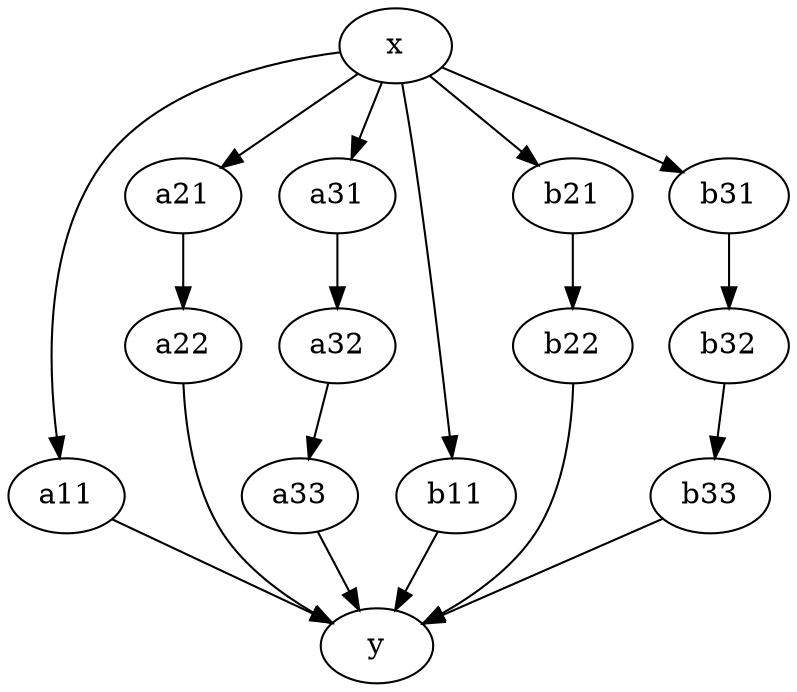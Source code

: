 digraph chains123123 {
name=chains123123
a11
a21
a22
a31
a32
a33
b11
b21
b22
b31
b32
b33
x -> a11 -> y
x -> a21 -> a22 -> y
x -> a31 -> a32 -> a33-> y
x -> b11 -> y
x -> b21 -> b22 -> y
x -> b31 -> b32 -> b33-> y
}
